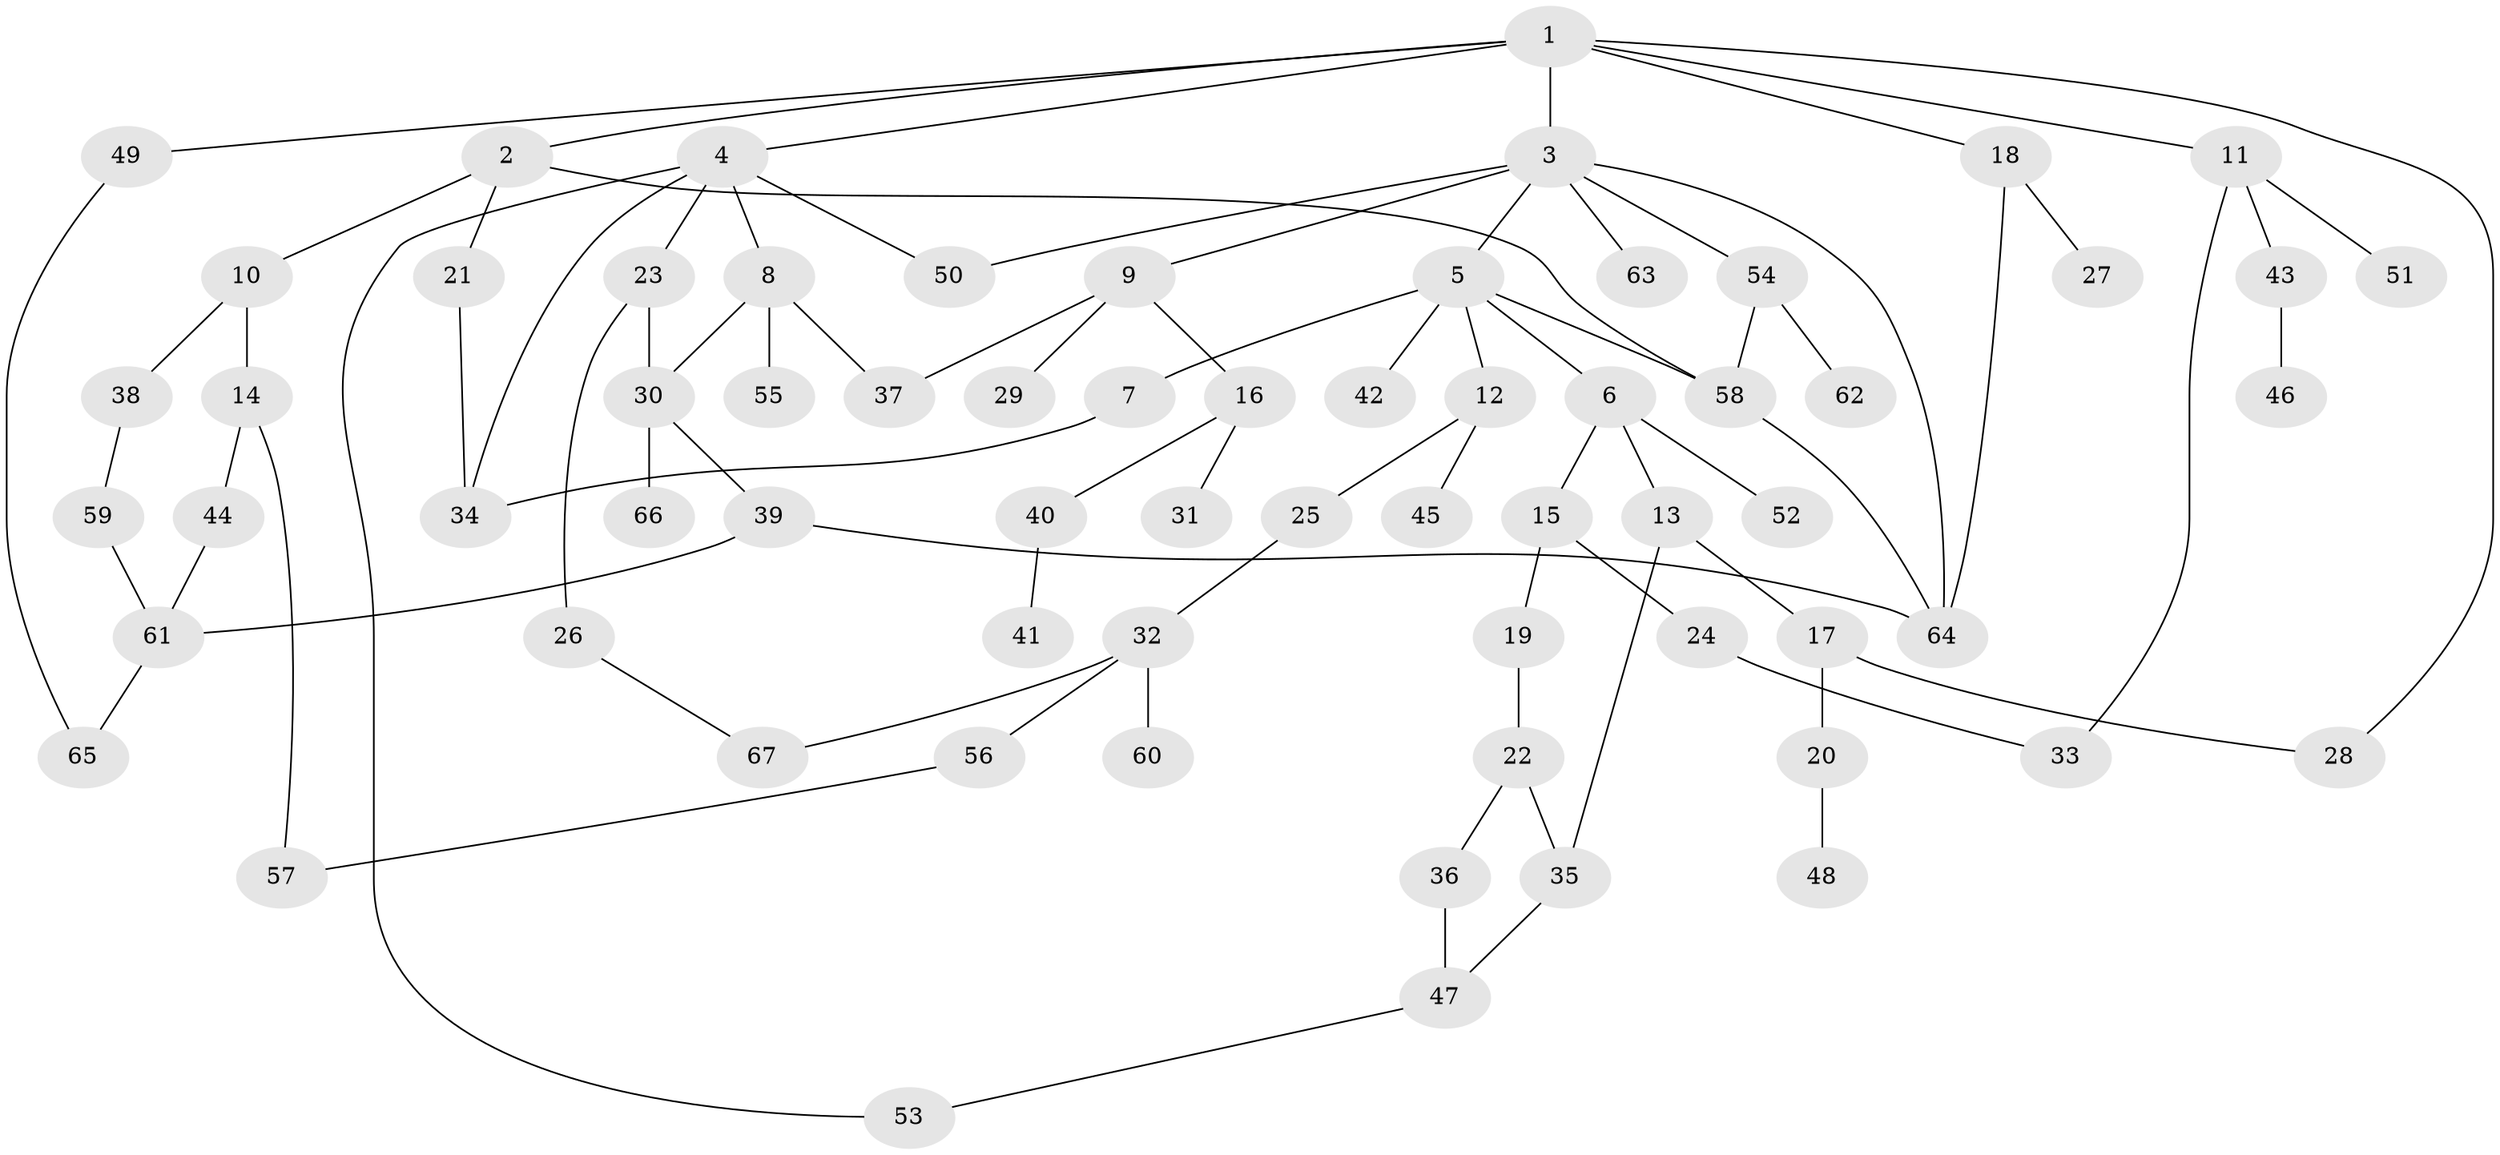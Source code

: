 // coarse degree distribution, {7: 0.046511627906976744, 4: 0.11627906976744186, 9: 0.023255813953488372, 6: 0.046511627906976744, 5: 0.046511627906976744, 2: 0.27906976744186046, 3: 0.16279069767441862, 1: 0.27906976744186046}
// Generated by graph-tools (version 1.1) at 2025/41/03/06/25 10:41:28]
// undirected, 67 vertices, 86 edges
graph export_dot {
graph [start="1"]
  node [color=gray90,style=filled];
  1;
  2;
  3;
  4;
  5;
  6;
  7;
  8;
  9;
  10;
  11;
  12;
  13;
  14;
  15;
  16;
  17;
  18;
  19;
  20;
  21;
  22;
  23;
  24;
  25;
  26;
  27;
  28;
  29;
  30;
  31;
  32;
  33;
  34;
  35;
  36;
  37;
  38;
  39;
  40;
  41;
  42;
  43;
  44;
  45;
  46;
  47;
  48;
  49;
  50;
  51;
  52;
  53;
  54;
  55;
  56;
  57;
  58;
  59;
  60;
  61;
  62;
  63;
  64;
  65;
  66;
  67;
  1 -- 2;
  1 -- 3;
  1 -- 4;
  1 -- 11;
  1 -- 18;
  1 -- 49;
  1 -- 28;
  2 -- 10;
  2 -- 21;
  2 -- 58;
  3 -- 5;
  3 -- 9;
  3 -- 50;
  3 -- 54;
  3 -- 63;
  3 -- 64;
  4 -- 8;
  4 -- 23;
  4 -- 53;
  4 -- 50;
  4 -- 34;
  5 -- 6;
  5 -- 7;
  5 -- 12;
  5 -- 42;
  5 -- 58;
  6 -- 13;
  6 -- 15;
  6 -- 52;
  7 -- 34;
  8 -- 30;
  8 -- 37;
  8 -- 55;
  9 -- 16;
  9 -- 29;
  9 -- 37;
  10 -- 14;
  10 -- 38;
  11 -- 33;
  11 -- 43;
  11 -- 51;
  12 -- 25;
  12 -- 45;
  13 -- 17;
  13 -- 35;
  14 -- 44;
  14 -- 57;
  15 -- 19;
  15 -- 24;
  16 -- 31;
  16 -- 40;
  17 -- 20;
  17 -- 28;
  18 -- 27;
  18 -- 64;
  19 -- 22;
  20 -- 48;
  21 -- 34;
  22 -- 36;
  22 -- 35;
  23 -- 26;
  23 -- 30;
  24 -- 33;
  25 -- 32;
  26 -- 67;
  30 -- 39;
  30 -- 66;
  32 -- 56;
  32 -- 60;
  32 -- 67;
  35 -- 47;
  36 -- 47;
  38 -- 59;
  39 -- 61;
  39 -- 64;
  40 -- 41;
  43 -- 46;
  44 -- 61;
  47 -- 53;
  49 -- 65;
  54 -- 62;
  54 -- 58;
  56 -- 57;
  58 -- 64;
  59 -- 61;
  61 -- 65;
}
